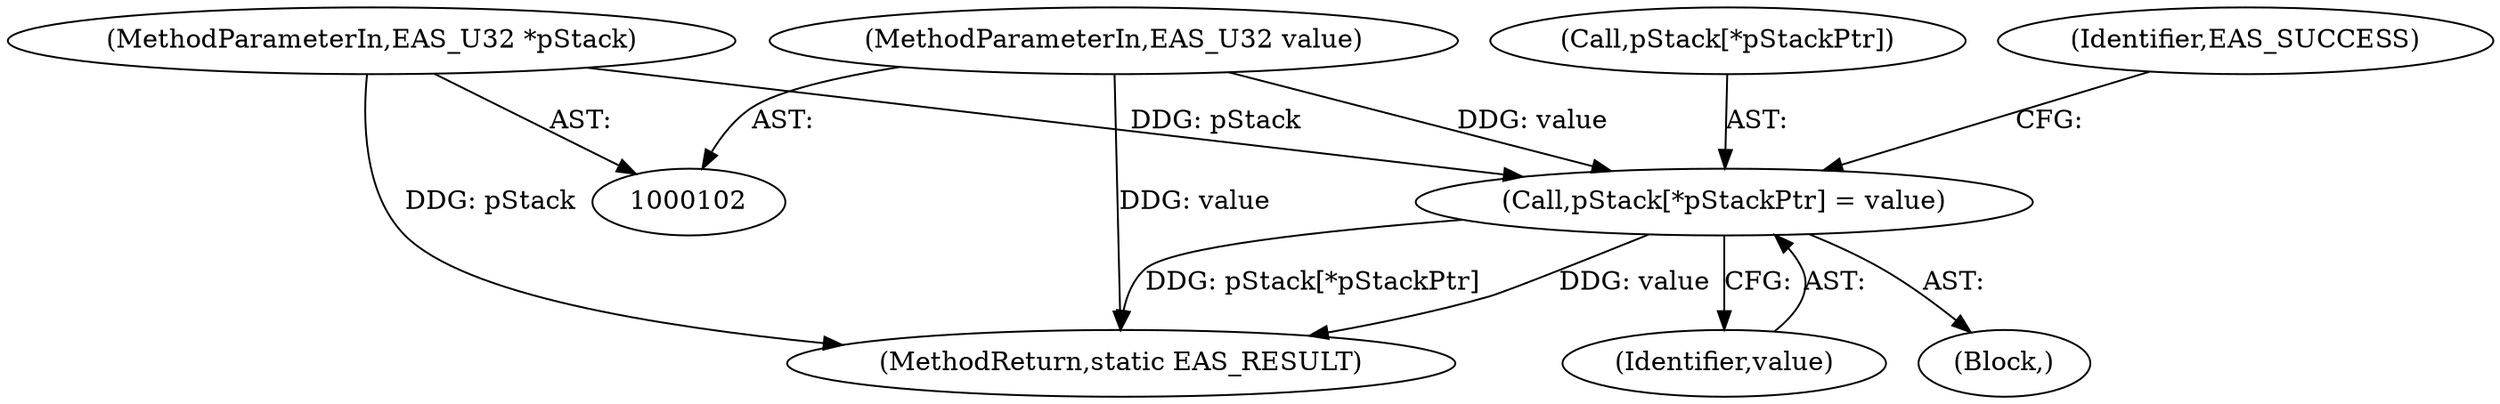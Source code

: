 digraph "0_Android_56d153259cc3e16a6a0014199a2317dde333c978@array" {
"1000121" [label="(Call,pStack[*pStackPtr] = value)"];
"1000105" [label="(MethodParameterIn,EAS_U32 value)"];
"1000103" [label="(MethodParameterIn,EAS_U32 *pStack)"];
"1000121" [label="(Call,pStack[*pStackPtr] = value)"];
"1000106" [label="(Block,)"];
"1000126" [label="(Identifier,value)"];
"1000105" [label="(MethodParameterIn,EAS_U32 value)"];
"1000103" [label="(MethodParameterIn,EAS_U32 *pStack)"];
"1000128" [label="(Identifier,EAS_SUCCESS)"];
"1000122" [label="(Call,pStack[*pStackPtr])"];
"1000129" [label="(MethodReturn,static EAS_RESULT)"];
"1000121" -> "1000106"  [label="AST: "];
"1000121" -> "1000126"  [label="CFG: "];
"1000122" -> "1000121"  [label="AST: "];
"1000126" -> "1000121"  [label="AST: "];
"1000128" -> "1000121"  [label="CFG: "];
"1000121" -> "1000129"  [label="DDG: value"];
"1000121" -> "1000129"  [label="DDG: pStack[*pStackPtr]"];
"1000105" -> "1000121"  [label="DDG: value"];
"1000103" -> "1000121"  [label="DDG: pStack"];
"1000105" -> "1000102"  [label="AST: "];
"1000105" -> "1000129"  [label="DDG: value"];
"1000103" -> "1000102"  [label="AST: "];
"1000103" -> "1000129"  [label="DDG: pStack"];
}
